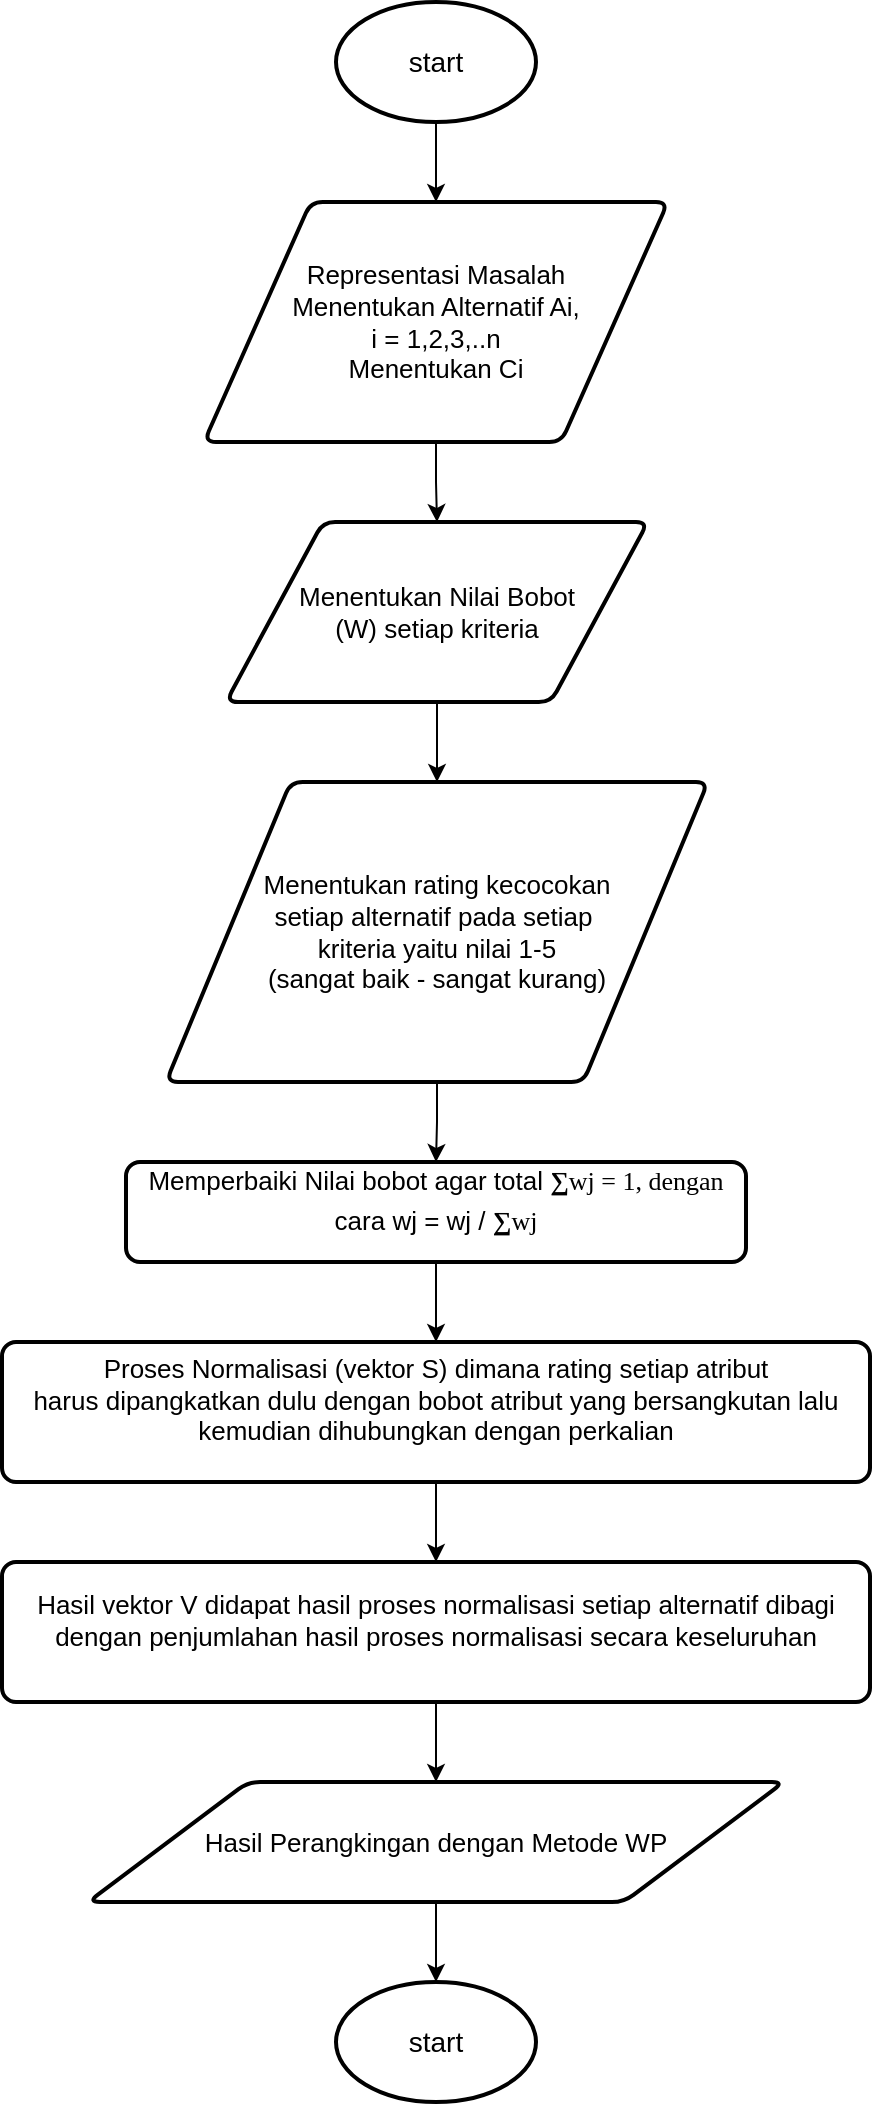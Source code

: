 <mxfile version="13.1.3" pages="2">
    <diagram id="oQlsDqUnoRqt1SnFWlzI" name="WP">
        <mxGraphModel dx="888" dy="670" grid="1" gridSize="10" guides="1" tooltips="1" connect="1" arrows="1" fold="1" page="1" pageScale="1" pageWidth="850" pageHeight="1100" math="0" shadow="0">
            <root>
                <mxCell id="0"/>
                <mxCell id="1" parent="0"/>
                <mxCell id="8" style="edgeStyle=orthogonalEdgeStyle;rounded=0;orthogonalLoop=1;jettySize=auto;html=1;entryX=0.5;entryY=0;entryDx=0;entryDy=0;" parent="1" source="6" target="7" edge="1">
                    <mxGeometry relative="1" as="geometry"/>
                </mxCell>
                <mxCell id="6" value="&lt;font style=&quot;font-size: 14px&quot;&gt;start&lt;/font&gt;" style="strokeWidth=2;html=1;shape=mxgraph.flowchart.start_1;whiteSpace=wrap;" parent="1" vertex="1">
                    <mxGeometry x="375" y="20" width="100" height="60" as="geometry"/>
                </mxCell>
                <mxCell id="13" style="edgeStyle=orthogonalEdgeStyle;rounded=0;orthogonalLoop=1;jettySize=auto;html=1;entryX=0.5;entryY=0;entryDx=0;entryDy=0;" parent="1" source="7" target="12" edge="1">
                    <mxGeometry relative="1" as="geometry"/>
                </mxCell>
                <mxCell id="7" value="&lt;font style=&quot;font-size: 13px&quot;&gt;Representasi Masalah&lt;br&gt;Menentukan Alternatif Ai,&lt;br&gt;i = 1,2,3,..n&lt;br&gt;Menentukan Ci&lt;/font&gt;" style="shape=parallelogram;html=1;strokeWidth=2;perimeter=parallelogramPerimeter;whiteSpace=wrap;rounded=1;arcSize=12;size=0.23;" parent="1" vertex="1">
                    <mxGeometry x="309" y="120" width="232" height="120" as="geometry"/>
                </mxCell>
                <mxCell id="16" style="edgeStyle=orthogonalEdgeStyle;rounded=0;orthogonalLoop=1;jettySize=auto;html=1;entryX=0.5;entryY=0;entryDx=0;entryDy=0;" edge="1" parent="1" source="10" target="15">
                    <mxGeometry relative="1" as="geometry"/>
                </mxCell>
                <mxCell id="10" value="&lt;span style=&quot;font-size: 13px&quot;&gt;Menentukan rating kecocokan&lt;br&gt;setiap alternatif pada setiap&amp;nbsp;&lt;br&gt;kriteria yaitu nilai 1-5&lt;br&gt;(sangat baik - sangat kurang)&lt;br&gt;&lt;/span&gt;" style="shape=parallelogram;html=1;strokeWidth=2;perimeter=parallelogramPerimeter;whiteSpace=wrap;rounded=1;arcSize=12;size=0.23;" parent="1" vertex="1">
                    <mxGeometry x="290" y="410" width="271" height="150" as="geometry"/>
                </mxCell>
                <mxCell id="14" style="edgeStyle=orthogonalEdgeStyle;rounded=0;orthogonalLoop=1;jettySize=auto;html=1;entryX=0.5;entryY=0;entryDx=0;entryDy=0;" parent="1" source="12" target="10" edge="1">
                    <mxGeometry relative="1" as="geometry"/>
                </mxCell>
                <mxCell id="12" value="&lt;font style=&quot;font-size: 13px&quot;&gt;Menentukan Nilai Bobot&lt;br&gt;(W) setiap kriteria&lt;br&gt;&lt;/font&gt;" style="shape=parallelogram;html=1;strokeWidth=2;perimeter=parallelogramPerimeter;whiteSpace=wrap;rounded=1;arcSize=12;size=0.23;" parent="1" vertex="1">
                    <mxGeometry x="320" y="280" width="211" height="90" as="geometry"/>
                </mxCell>
                <mxCell id="21" style="edgeStyle=orthogonalEdgeStyle;rounded=0;orthogonalLoop=1;jettySize=auto;html=1;entryX=0.5;entryY=0;entryDx=0;entryDy=0;" edge="1" parent="1" source="15" target="20">
                    <mxGeometry relative="1" as="geometry"/>
                </mxCell>
                <mxCell id="15" value="&lt;font style=&quot;font-size: 13px&quot;&gt;Memperbaiki Nilai bobot agar total&amp;nbsp;&lt;span style=&quot;text-align: justify&quot;&gt;&lt;span lang=&quot;EN-US&quot; style=&quot;line-height: 150% ; font-family: &amp;#34;times new roman&amp;#34; , serif&quot;&gt;&lt;font style=&quot;font-size: 13px&quot;&gt;&lt;b&gt;∑&lt;/b&gt;wj = 1, dengan&lt;br&gt;&lt;/font&gt;&lt;/span&gt;&lt;/span&gt;cara wj = wj /&amp;nbsp;&lt;span style=&quot;text-align: justify&quot;&gt;&lt;span lang=&quot;EN-US&quot; style=&quot;line-height: 150% ; font-family: &amp;#34;times new roman&amp;#34; , serif&quot;&gt;&lt;font style=&quot;font-size: 13px&quot;&gt;&lt;b&gt;∑&lt;/b&gt;wj&lt;/font&gt;&lt;/span&gt;&lt;/span&gt;&lt;/font&gt;&lt;p class=&quot;MsoNormal&quot; style=&quot;text-align: justify ; line-height: 150%&quot;&gt;&lt;b&gt;&lt;span lang=&quot;EN-US&quot; style=&quot;font-size: 12.0pt ; line-height: 150% ; font-family: &amp;#34;times new roman&amp;#34; , serif&quot;&gt;&lt;/span&gt;&lt;/b&gt;&lt;/p&gt;" style="rounded=1;whiteSpace=wrap;html=1;absoluteArcSize=1;arcSize=14;strokeWidth=2;" vertex="1" parent="1">
                    <mxGeometry x="270" y="600" width="310" height="50" as="geometry"/>
                </mxCell>
                <mxCell id="23" style="edgeStyle=orthogonalEdgeStyle;rounded=0;orthogonalLoop=1;jettySize=auto;html=1;entryX=0.5;entryY=0;entryDx=0;entryDy=0;" edge="1" parent="1" source="20" target="22">
                    <mxGeometry relative="1" as="geometry"/>
                </mxCell>
                <mxCell id="20" value="&lt;font style=&quot;font-size: 13px&quot;&gt;Proses Normalisasi (vektor S) dimana rating setiap atribut&lt;br&gt;harus dipangkatkan dulu dengan bobot atribut yang bersangkutan lalu kemudian dihubungkan dengan perkalian&lt;/font&gt;&lt;br&gt;&lt;p class=&quot;MsoNormal&quot; style=&quot;text-align: justify ; line-height: 150%&quot;&gt;&lt;b&gt;&lt;span lang=&quot;EN-US&quot; style=&quot;font-size: 12.0pt ; line-height: 150% ; font-family: &amp;#34;times new roman&amp;#34; , serif&quot;&gt;&lt;/span&gt;&lt;/b&gt;&lt;/p&gt;" style="rounded=1;whiteSpace=wrap;html=1;absoluteArcSize=1;arcSize=14;strokeWidth=2;" vertex="1" parent="1">
                    <mxGeometry x="208" y="690" width="434" height="70" as="geometry"/>
                </mxCell>
                <mxCell id="26" style="edgeStyle=orthogonalEdgeStyle;rounded=0;orthogonalLoop=1;jettySize=auto;html=1;entryX=0.5;entryY=0;entryDx=0;entryDy=0;" edge="1" parent="1" source="22" target="25">
                    <mxGeometry relative="1" as="geometry"/>
                </mxCell>
                <mxCell id="22" value="&lt;span style=&quot;font-size: 13px&quot;&gt;Hasil vektor V didapat hasil proses normalisasi setiap alternatif dibagi dengan penjumlahan hasil proses normalisasi secara keseluruhan&lt;/span&gt;&lt;br&gt;&lt;p class=&quot;MsoNormal&quot; style=&quot;text-align: justify ; line-height: 150%&quot;&gt;&lt;b&gt;&lt;span lang=&quot;EN-US&quot; style=&quot;font-size: 12.0pt ; line-height: 150% ; font-family: &amp;#34;times new roman&amp;#34; , serif&quot;&gt;&lt;/span&gt;&lt;/b&gt;&lt;/p&gt;" style="rounded=1;whiteSpace=wrap;html=1;absoluteArcSize=1;arcSize=14;strokeWidth=2;" vertex="1" parent="1">
                    <mxGeometry x="208" y="800" width="434" height="70" as="geometry"/>
                </mxCell>
                <mxCell id="28" style="edgeStyle=orthogonalEdgeStyle;rounded=0;orthogonalLoop=1;jettySize=auto;html=1;entryX=0.5;entryY=0;entryDx=0;entryDy=0;entryPerimeter=0;" edge="1" parent="1" source="25" target="27">
                    <mxGeometry relative="1" as="geometry"/>
                </mxCell>
                <mxCell id="25" value="&lt;font style=&quot;font-size: 13px&quot;&gt;Hasil Perangkingan dengan Metode WP&lt;/font&gt;" style="shape=parallelogram;html=1;strokeWidth=2;perimeter=parallelogramPerimeter;whiteSpace=wrap;rounded=1;arcSize=12;size=0.23;" vertex="1" parent="1">
                    <mxGeometry x="251" y="910" width="348" height="60" as="geometry"/>
                </mxCell>
                <mxCell id="27" value="&lt;font style=&quot;font-size: 14px&quot;&gt;start&lt;/font&gt;" style="strokeWidth=2;html=1;shape=mxgraph.flowchart.start_1;whiteSpace=wrap;" vertex="1" parent="1">
                    <mxGeometry x="375" y="1010" width="100" height="60" as="geometry"/>
                </mxCell>
            </root>
        </mxGraphModel>
    </diagram>
    <diagram id="ZIlg1eUpwUPV2wBPLPiq" name="SAW">
        <mxGraphModel dx="888" dy="670" grid="1" gridSize="10" guides="1" tooltips="1" connect="1" arrows="1" fold="1" page="1" pageScale="1" pageWidth="850" pageHeight="1100" math="0" shadow="0">
            <root>
                <mxCell id="FIEZt6eCMPMVPYwZEZcH-0"/>
                <mxCell id="FIEZt6eCMPMVPYwZEZcH-1" parent="FIEZt6eCMPMVPYwZEZcH-0"/>
                <mxCell id="2bu8LRcdmDyVJQ7SODG0-0" style="edgeStyle=orthogonalEdgeStyle;rounded=0;orthogonalLoop=1;jettySize=auto;html=1;entryX=0.5;entryY=0;entryDx=0;entryDy=0;" edge="1" parent="FIEZt6eCMPMVPYwZEZcH-1" source="2bu8LRcdmDyVJQ7SODG0-1" target="2bu8LRcdmDyVJQ7SODG0-3">
                    <mxGeometry relative="1" as="geometry"/>
                </mxCell>
                <mxCell id="2bu8LRcdmDyVJQ7SODG0-1" value="&lt;font style=&quot;font-size: 14px&quot;&gt;start&lt;/font&gt;" style="strokeWidth=2;html=1;shape=mxgraph.flowchart.start_1;whiteSpace=wrap;" vertex="1" parent="FIEZt6eCMPMVPYwZEZcH-1">
                    <mxGeometry x="375" y="20" width="100" height="60" as="geometry"/>
                </mxCell>
                <mxCell id="2bu8LRcdmDyVJQ7SODG0-2" style="edgeStyle=orthogonalEdgeStyle;rounded=0;orthogonalLoop=1;jettySize=auto;html=1;entryX=0.5;entryY=0;entryDx=0;entryDy=0;" edge="1" parent="FIEZt6eCMPMVPYwZEZcH-1" source="2bu8LRcdmDyVJQ7SODG0-3" target="2bu8LRcdmDyVJQ7SODG0-7">
                    <mxGeometry relative="1" as="geometry"/>
                </mxCell>
                <mxCell id="2bu8LRcdmDyVJQ7SODG0-3" value="&lt;font style=&quot;font-size: 13px&quot;&gt;Representasi Masalah&lt;br&gt;Menentukan Alternatif Ai,&lt;br&gt;i = 1,2,3,..n&lt;br&gt;Menentukan Ci&lt;/font&gt;" style="shape=parallelogram;html=1;strokeWidth=2;perimeter=parallelogramPerimeter;whiteSpace=wrap;rounded=1;arcSize=12;size=0.23;" vertex="1" parent="FIEZt6eCMPMVPYwZEZcH-1">
                    <mxGeometry x="309" y="120" width="232" height="120" as="geometry"/>
                </mxCell>
                <mxCell id="2bu8LRcdmDyVJQ7SODG0-4" style="edgeStyle=orthogonalEdgeStyle;rounded=0;orthogonalLoop=1;jettySize=auto;html=1;entryX=0.5;entryY=0;entryDx=0;entryDy=0;" edge="1" parent="FIEZt6eCMPMVPYwZEZcH-1" source="2bu8LRcdmDyVJQ7SODG0-5" target="2bu8LRcdmDyVJQ7SODG0-9">
                    <mxGeometry relative="1" as="geometry"/>
                </mxCell>
                <mxCell id="2bu8LRcdmDyVJQ7SODG0-5" value="&lt;span style=&quot;font-size: 13px&quot;&gt;Menentukan rating kecocokan&lt;br&gt;setiap alternatif pada setiap&amp;nbsp;&lt;br&gt;kriteria yaitu nilai 1-5&lt;br&gt;(sangat baik - sangat kurang)&lt;br&gt;&lt;/span&gt;" style="shape=parallelogram;html=1;strokeWidth=2;perimeter=parallelogramPerimeter;whiteSpace=wrap;rounded=1;arcSize=12;size=0.23;" vertex="1" parent="FIEZt6eCMPMVPYwZEZcH-1">
                    <mxGeometry x="290" y="410" width="271" height="150" as="geometry"/>
                </mxCell>
                <mxCell id="2bu8LRcdmDyVJQ7SODG0-6" style="edgeStyle=orthogonalEdgeStyle;rounded=0;orthogonalLoop=1;jettySize=auto;html=1;entryX=0.5;entryY=0;entryDx=0;entryDy=0;" edge="1" parent="FIEZt6eCMPMVPYwZEZcH-1" source="2bu8LRcdmDyVJQ7SODG0-7" target="2bu8LRcdmDyVJQ7SODG0-5">
                    <mxGeometry relative="1" as="geometry"/>
                </mxCell>
                <mxCell id="2bu8LRcdmDyVJQ7SODG0-7" value="&lt;font style=&quot;font-size: 13px&quot;&gt;Menentukan Nilai Bobot&lt;br&gt;(W) setiap kriteria&lt;br&gt;&lt;/font&gt;" style="shape=parallelogram;html=1;strokeWidth=2;perimeter=parallelogramPerimeter;whiteSpace=wrap;rounded=1;arcSize=12;size=0.23;" vertex="1" parent="FIEZt6eCMPMVPYwZEZcH-1">
                    <mxGeometry x="320" y="280" width="211" height="90" as="geometry"/>
                </mxCell>
                <mxCell id="2bu8LRcdmDyVJQ7SODG0-8" style="edgeStyle=orthogonalEdgeStyle;rounded=0;orthogonalLoop=1;jettySize=auto;html=1;entryX=0.5;entryY=0;entryDx=0;entryDy=0;" edge="1" parent="FIEZt6eCMPMVPYwZEZcH-1" source="2bu8LRcdmDyVJQ7SODG0-9" target="2bu8LRcdmDyVJQ7SODG0-11">
                    <mxGeometry relative="1" as="geometry"/>
                </mxCell>
                <mxCell id="2bu8LRcdmDyVJQ7SODG0-9" value="&lt;font style=&quot;font-size: 13px&quot;&gt;Memperbaiki Nilai bobot agar total&amp;nbsp;&lt;span style=&quot;text-align: justify&quot;&gt;&lt;span lang=&quot;EN-US&quot; style=&quot;line-height: 150% ; font-family: &amp;#34;times new roman&amp;#34; , serif&quot;&gt;&lt;font style=&quot;font-size: 13px&quot;&gt;&lt;b&gt;∑&lt;/b&gt;wj = 1, dengan&lt;br&gt;&lt;/font&gt;&lt;/span&gt;&lt;/span&gt;cara wj = wj /&amp;nbsp;&lt;span style=&quot;text-align: justify&quot;&gt;&lt;span lang=&quot;EN-US&quot; style=&quot;line-height: 150% ; font-family: &amp;#34;times new roman&amp;#34; , serif&quot;&gt;&lt;font style=&quot;font-size: 13px&quot;&gt;&lt;b&gt;∑&lt;/b&gt;wj&lt;/font&gt;&lt;/span&gt;&lt;/span&gt;&lt;/font&gt;&lt;p class=&quot;MsoNormal&quot; style=&quot;text-align: justify ; line-height: 150%&quot;&gt;&lt;b&gt;&lt;span lang=&quot;EN-US&quot; style=&quot;font-size: 12.0pt ; line-height: 150% ; font-family: &amp;#34;times new roman&amp;#34; , serif&quot;&gt;&lt;/span&gt;&lt;/b&gt;&lt;/p&gt;" style="rounded=1;whiteSpace=wrap;html=1;absoluteArcSize=1;arcSize=14;strokeWidth=2;" vertex="1" parent="FIEZt6eCMPMVPYwZEZcH-1">
                    <mxGeometry x="270" y="600" width="310" height="50" as="geometry"/>
                </mxCell>
                <mxCell id="2bu8LRcdmDyVJQ7SODG0-10" style="edgeStyle=orthogonalEdgeStyle;rounded=0;orthogonalLoop=1;jettySize=auto;html=1;entryX=0.5;entryY=0;entryDx=0;entryDy=0;" edge="1" parent="FIEZt6eCMPMVPYwZEZcH-1" source="2bu8LRcdmDyVJQ7SODG0-11" target="2bu8LRcdmDyVJQ7SODG0-13">
                    <mxGeometry relative="1" as="geometry"/>
                </mxCell>
                <mxCell id="2bu8LRcdmDyVJQ7SODG0-11" value="&lt;span style=&quot;font-size: 13px&quot;&gt;Menentukan Nilai max dan min setiap rating kecocokan pada setiap kriteria&amp;nbsp;&lt;/span&gt;&lt;br&gt;&lt;p class=&quot;MsoNormal&quot; style=&quot;text-align: justify ; line-height: 150%&quot;&gt;&lt;b&gt;&lt;span lang=&quot;EN-US&quot; style=&quot;font-size: 12.0pt ; line-height: 150% ; font-family: &amp;#34;times new roman&amp;#34; , serif&quot;&gt;&lt;/span&gt;&lt;/b&gt;&lt;/p&gt;" style="rounded=1;whiteSpace=wrap;html=1;absoluteArcSize=1;arcSize=14;strokeWidth=2;" vertex="1" parent="FIEZt6eCMPMVPYwZEZcH-1">
                    <mxGeometry x="208" y="690" width="434" height="70" as="geometry"/>
                </mxCell>
                <mxCell id="2bu8LRcdmDyVJQ7SODG0-12" style="edgeStyle=orthogonalEdgeStyle;rounded=0;orthogonalLoop=1;jettySize=auto;html=1;entryX=0.5;entryY=0;entryDx=0;entryDy=0;" edge="1" parent="FIEZt6eCMPMVPYwZEZcH-1" source="2bu8LRcdmDyVJQ7SODG0-13">
                    <mxGeometry relative="1" as="geometry">
                        <mxPoint x="425" y="910" as="targetPoint"/>
                    </mxGeometry>
                </mxCell>
                <mxCell id="2bu8LRcdmDyVJQ7SODG0-13" value="&lt;span style=&quot;font-size: 13px&quot;&gt;Proses normalisasi Matriks, apabila terdapat nilai max = Xij / max Xij. dan jika min = min Xij / Xij&amp;nbsp;&lt;/span&gt;&lt;br&gt;&lt;p class=&quot;MsoNormal&quot; style=&quot;text-align: justify ; line-height: 150%&quot;&gt;&lt;b&gt;&lt;span lang=&quot;EN-US&quot; style=&quot;font-size: 12.0pt ; line-height: 150% ; font-family: &amp;#34;times new roman&amp;#34; , serif&quot;&gt;&lt;/span&gt;&lt;/b&gt;&lt;/p&gt;" style="rounded=1;whiteSpace=wrap;html=1;absoluteArcSize=1;arcSize=14;strokeWidth=2;" vertex="1" parent="FIEZt6eCMPMVPYwZEZcH-1">
                    <mxGeometry x="208" y="800" width="434" height="70" as="geometry"/>
                </mxCell>
                <mxCell id="2bu8LRcdmDyVJQ7SODG0-16" value="&lt;font style=&quot;font-size: 14px&quot;&gt;start&lt;/font&gt;" style="strokeWidth=2;html=1;shape=mxgraph.flowchart.start_1;whiteSpace=wrap;" vertex="1" parent="FIEZt6eCMPMVPYwZEZcH-1">
                    <mxGeometry x="375" y="1120" width="100" height="60" as="geometry"/>
                </mxCell>
                <mxCell id="VgVm0K7PTMV_Amyo8I8w-3" style="edgeStyle=orthogonalEdgeStyle;rounded=0;orthogonalLoop=1;jettySize=auto;html=1;" edge="1" parent="FIEZt6eCMPMVPYwZEZcH-1" source="2bu8LRcdmDyVJQ7SODG0-17" target="VgVm0K7PTMV_Amyo8I8w-0">
                    <mxGeometry relative="1" as="geometry"/>
                </mxCell>
                <mxCell id="2bu8LRcdmDyVJQ7SODG0-17" value="&lt;span style=&quot;font-size: 13px&quot;&gt;Proses Perangkingan Vi dengan setiap bobot dikalikan setiap rating kecocokan lalu dijumlahkan&lt;/span&gt;&lt;br&gt;&lt;p class=&quot;MsoNormal&quot; style=&quot;text-align: justify ; line-height: 150%&quot;&gt;&lt;b&gt;&lt;span lang=&quot;EN-US&quot; style=&quot;font-size: 12.0pt ; line-height: 150% ; font-family: &amp;#34;times new roman&amp;#34; , serif&quot;&gt;&lt;/span&gt;&lt;/b&gt;&lt;/p&gt;" style="rounded=1;whiteSpace=wrap;html=1;absoluteArcSize=1;arcSize=14;strokeWidth=2;" vertex="1" parent="FIEZt6eCMPMVPYwZEZcH-1">
                    <mxGeometry x="208" y="910" width="434" height="70" as="geometry"/>
                </mxCell>
                <mxCell id="VgVm0K7PTMV_Amyo8I8w-4" style="edgeStyle=orthogonalEdgeStyle;rounded=0;orthogonalLoop=1;jettySize=auto;html=1;entryX=0.5;entryY=0;entryDx=0;entryDy=0;entryPerimeter=0;" edge="1" parent="FIEZt6eCMPMVPYwZEZcH-1" source="VgVm0K7PTMV_Amyo8I8w-0" target="2bu8LRcdmDyVJQ7SODG0-16">
                    <mxGeometry relative="1" as="geometry"/>
                </mxCell>
                <mxCell id="VgVm0K7PTMV_Amyo8I8w-0" value="&lt;font style=&quot;font-size: 13px&quot;&gt;Hasil Perangkingan dengan Metode SAW&lt;/font&gt;" style="shape=parallelogram;html=1;strokeWidth=2;perimeter=parallelogramPerimeter;whiteSpace=wrap;rounded=1;arcSize=12;size=0.23;" vertex="1" parent="FIEZt6eCMPMVPYwZEZcH-1">
                    <mxGeometry x="251" y="1020" width="348" height="60" as="geometry"/>
                </mxCell>
            </root>
        </mxGraphModel>
    </diagram>
</mxfile>